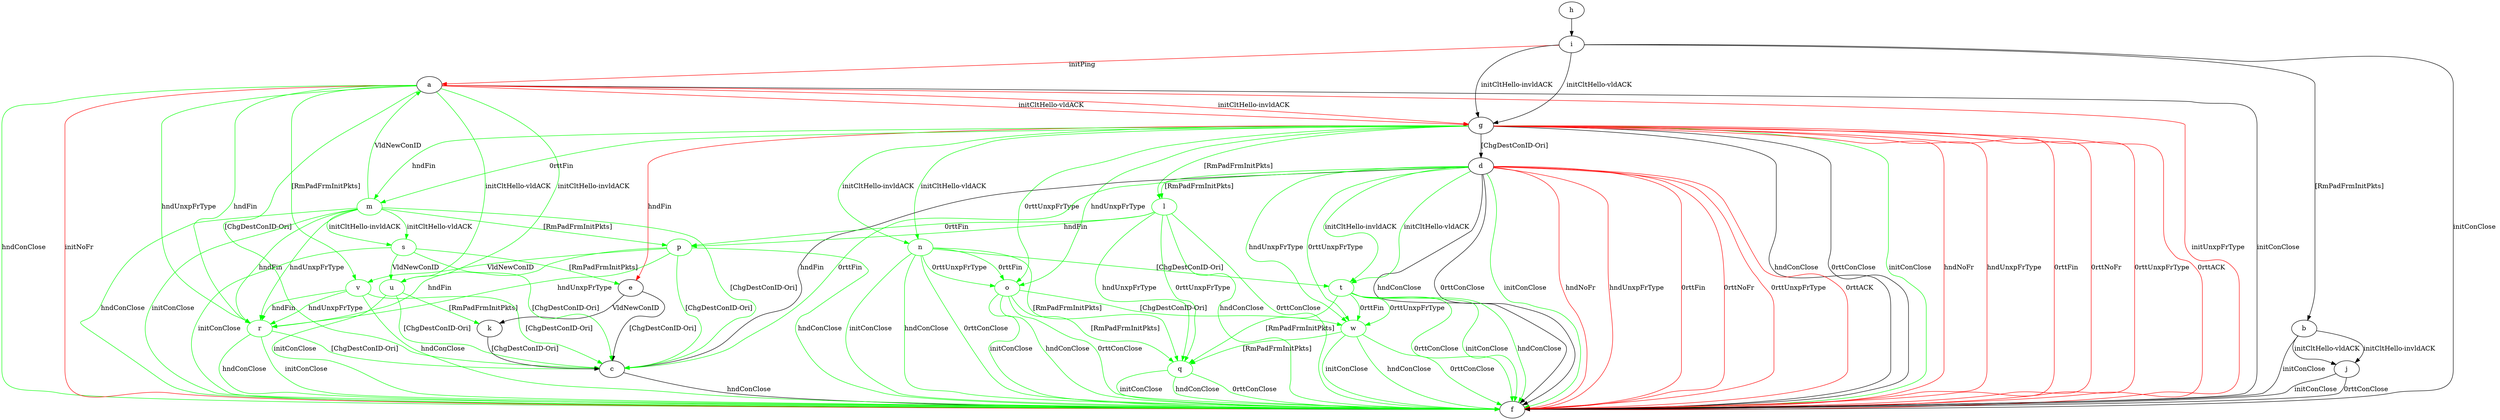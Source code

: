 digraph "" {
	a -> c	[key=0,
		color=green,
		label="[ChgDestConID-Ori] "];
	a -> f	[key=0,
		label="initConClose "];
	a -> f	[key=1,
		color=green,
		label="hndConClose "];
	a -> f	[key=2,
		color=red,
		label="initNoFr "];
	a -> f	[key=3,
		color=red,
		label="initUnxpFrType "];
	a -> g	[key=0,
		color=red,
		label="initCltHello-vldACK "];
	a -> g	[key=1,
		color=red,
		label="initCltHello-invldACK "];
	r	[color=green];
	a -> r	[key=0,
		color=green,
		label="hndFin "];
	a -> r	[key=1,
		color=green,
		label="hndUnxpFrType "];
	u	[color=green];
	a -> u	[key=0,
		color=green,
		label="initCltHello-vldACK "];
	a -> u	[key=1,
		color=green,
		label="initCltHello-invldACK "];
	v	[color=green];
	a -> v	[key=0,
		color=green,
		label="[RmPadFrmInitPkts] "];
	b -> f	[key=0,
		label="initConClose "];
	b -> j	[key=0,
		label="initCltHello-vldACK "];
	b -> j	[key=1,
		label="initCltHello-invldACK "];
	c -> f	[key=0,
		label="hndConClose "];
	d -> c	[key=0,
		label="hndFin "];
	d -> c	[key=1,
		color=green,
		label="0rttFin "];
	d -> f	[key=0,
		label="hndConClose "];
	d -> f	[key=1,
		label="0rttConClose "];
	d -> f	[key=2,
		color=green,
		label="initConClose "];
	d -> f	[key=3,
		color=red,
		label="hndNoFr "];
	d -> f	[key=4,
		color=red,
		label="hndUnxpFrType "];
	d -> f	[key=5,
		color=red,
		label="0rttFin "];
	d -> f	[key=6,
		color=red,
		label="0rttNoFr "];
	d -> f	[key=7,
		color=red,
		label="0rttUnxpFrType "];
	d -> f	[key=8,
		color=red,
		label="0rttACK "];
	l	[color=green];
	d -> l	[key=0,
		color=green,
		label="[RmPadFrmInitPkts] "];
	t	[color=green];
	d -> t	[key=0,
		color=green,
		label="initCltHello-vldACK "];
	d -> t	[key=1,
		color=green,
		label="initCltHello-invldACK "];
	w	[color=green];
	d -> w	[key=0,
		color=green,
		label="hndUnxpFrType "];
	d -> w	[key=1,
		color=green,
		label="0rttUnxpFrType "];
	e -> c	[key=0,
		label="[ChgDestConID-Ori] "];
	e -> k	[key=0,
		label="VldNewConID "];
	g -> d	[key=0,
		label="[ChgDestConID-Ori] "];
	g -> e	[key=0,
		color=red,
		label="hndFin "];
	g -> f	[key=0,
		label="hndConClose "];
	g -> f	[key=1,
		label="0rttConClose "];
	g -> f	[key=2,
		color=green,
		label="initConClose "];
	g -> f	[key=3,
		color=red,
		label="hndNoFr "];
	g -> f	[key=4,
		color=red,
		label="hndUnxpFrType "];
	g -> f	[key=5,
		color=red,
		label="0rttFin "];
	g -> f	[key=6,
		color=red,
		label="0rttNoFr "];
	g -> f	[key=7,
		color=red,
		label="0rttUnxpFrType "];
	g -> f	[key=8,
		color=red,
		label="0rttACK "];
	g -> l	[key=0,
		color=green,
		label="[RmPadFrmInitPkts] "];
	m	[color=green];
	g -> m	[key=0,
		color=green,
		label="hndFin "];
	g -> m	[key=1,
		color=green,
		label="0rttFin "];
	n	[color=green];
	g -> n	[key=0,
		color=green,
		label="initCltHello-vldACK "];
	g -> n	[key=1,
		color=green,
		label="initCltHello-invldACK "];
	o	[color=green];
	g -> o	[key=0,
		color=green,
		label="hndUnxpFrType "];
	g -> o	[key=1,
		color=green,
		label="0rttUnxpFrType "];
	h -> i	[key=0];
	i -> a	[key=0,
		color=red,
		label="initPing "];
	i -> b	[key=0,
		label="[RmPadFrmInitPkts] "];
	i -> f	[key=0,
		label="initConClose "];
	i -> g	[key=0,
		label="initCltHello-vldACK "];
	i -> g	[key=1,
		label="initCltHello-invldACK "];
	j -> f	[key=0,
		label="initConClose "];
	j -> f	[key=1,
		label="0rttConClose "];
	k -> c	[key=0,
		label="[ChgDestConID-Ori] "];
	l -> f	[key=0,
		color=green,
		label="hndConClose "];
	l -> f	[key=1,
		color=green,
		label="0rttConClose "];
	p	[color=green];
	l -> p	[key=0,
		color=green,
		label="hndFin "];
	l -> p	[key=1,
		color=green,
		label="0rttFin "];
	q	[color=green];
	l -> q	[key=0,
		color=green,
		label="hndUnxpFrType "];
	l -> q	[key=1,
		color=green,
		label="0rttUnxpFrType "];
	m -> a	[key=0,
		color=green,
		label="VldNewConID "];
	m -> c	[key=0,
		color=green,
		label="[ChgDestConID-Ori] "];
	m -> f	[key=0,
		color=green,
		label="initConClose "];
	m -> f	[key=1,
		color=green,
		label="hndConClose "];
	m -> p	[key=0,
		color=green,
		label="[RmPadFrmInitPkts] "];
	m -> r	[key=0,
		color=green,
		label="hndFin "];
	m -> r	[key=1,
		color=green,
		label="hndUnxpFrType "];
	s	[color=green];
	m -> s	[key=0,
		color=green,
		label="initCltHello-vldACK "];
	m -> s	[key=1,
		color=green,
		label="initCltHello-invldACK "];
	n -> f	[key=0,
		color=green,
		label="initConClose "];
	n -> f	[key=1,
		color=green,
		label="hndConClose "];
	n -> f	[key=2,
		color=green,
		label="0rttConClose "];
	n -> o	[key=0,
		color=green,
		label="0rttFin "];
	n -> o	[key=1,
		color=green,
		label="0rttUnxpFrType "];
	n -> q	[key=0,
		color=green,
		label="[RmPadFrmInitPkts] "];
	n -> t	[key=0,
		color=green,
		label="[ChgDestConID-Ori] "];
	o -> f	[key=0,
		color=green,
		label="initConClose "];
	o -> f	[key=1,
		color=green,
		label="hndConClose "];
	o -> f	[key=2,
		color=green,
		label="0rttConClose "];
	o -> q	[key=0,
		color=green,
		label="[RmPadFrmInitPkts] "];
	o -> w	[key=0,
		color=green,
		label="[ChgDestConID-Ori] "];
	p -> c	[key=0,
		color=green,
		label="[ChgDestConID-Ori] "];
	p -> f	[key=0,
		color=green,
		label="hndConClose "];
	p -> r	[key=0,
		color=green,
		label="hndFin "];
	p -> r	[key=1,
		color=green,
		label="hndUnxpFrType "];
	p -> v	[key=0,
		color=green,
		label="VldNewConID "];
	q -> f	[key=0,
		color=green,
		label="initConClose "];
	q -> f	[key=1,
		color=green,
		label="hndConClose "];
	q -> f	[key=2,
		color=green,
		label="0rttConClose "];
	r -> c	[key=0,
		color=green,
		label="[ChgDestConID-Ori] "];
	r -> f	[key=0,
		color=green,
		label="initConClose "];
	r -> f	[key=1,
		color=green,
		label="hndConClose "];
	s -> c	[key=0,
		color=green,
		label="[ChgDestConID-Ori] "];
	s -> e	[key=0,
		color=green,
		label="[RmPadFrmInitPkts] "];
	s -> f	[key=0,
		color=green,
		label="initConClose "];
	s -> u	[key=0,
		color=green,
		label="VldNewConID "];
	t -> f	[key=0,
		color=green,
		label="initConClose "];
	t -> f	[key=1,
		color=green,
		label="hndConClose "];
	t -> f	[key=2,
		color=green,
		label="0rttConClose "];
	t -> q	[key=0,
		color=green,
		label="[RmPadFrmInitPkts] "];
	t -> w	[key=0,
		color=green,
		label="0rttFin "];
	t -> w	[key=1,
		color=green,
		label="0rttUnxpFrType "];
	u -> c	[key=0,
		color=green,
		label="[ChgDestConID-Ori] "];
	u -> f	[key=0,
		color=green,
		label="initConClose "];
	u -> k	[key=0,
		color=green,
		label="[RmPadFrmInitPkts] "];
	v -> c	[key=0,
		color=green,
		label="[ChgDestConID-Ori] "];
	v -> f	[key=0,
		color=green,
		label="hndConClose "];
	v -> r	[key=0,
		color=green,
		label="hndFin "];
	v -> r	[key=1,
		color=green,
		label="hndUnxpFrType "];
	w -> f	[key=0,
		color=green,
		label="initConClose "];
	w -> f	[key=1,
		color=green,
		label="hndConClose "];
	w -> f	[key=2,
		color=green,
		label="0rttConClose "];
	w -> q	[key=0,
		color=green,
		label="[RmPadFrmInitPkts] "];
}
